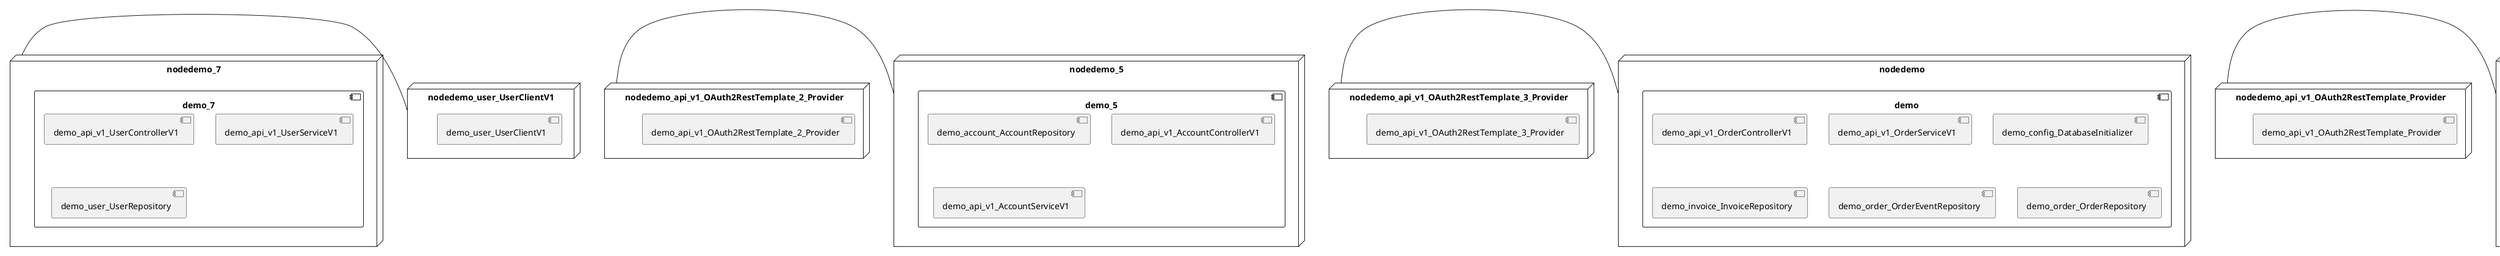 @startuml
skinparam fixCircleLabelOverlapping true
skinparam componentStyle uml2
node nodedemo {
component demo {
[demo_api_v1_OrderControllerV1] [[kbastani-spring-cloud-event-sourcing-example.system#_3aDl5EyHEe-BNf4IrKSECA]]
[demo_api_v1_OrderServiceV1] [[kbastani-spring-cloud-event-sourcing-example.system#_3aDl5EyHEe-BNf4IrKSECA]]
[demo_config_DatabaseInitializer] [[kbastani-spring-cloud-event-sourcing-example.system#_3aDl5EyHEe-BNf4IrKSECA]]
[demo_invoice_InvoiceRepository] [[kbastani-spring-cloud-event-sourcing-example.system#_3aDl5EyHEe-BNf4IrKSECA]]
[demo_order_OrderEventRepository] [[kbastani-spring-cloud-event-sourcing-example.system#_3aDl5EyHEe-BNf4IrKSECA]]
[demo_order_OrderRepository] [[kbastani-spring-cloud-event-sourcing-example.system#_3aDl5EyHEe-BNf4IrKSECA]]
}
}
node nodedemo_2 {
component demo_2 {
[DatabaseInitializer] [[kbastani-spring-cloud-event-sourcing-example.system#_3aDl5EyHEe-BNf4IrKSECA]]
}
}
node nodedemo_3 {
component demo_3 {
[demo_api_v1_ShoppingCartControllerV1] [[kbastani-spring-cloud-event-sourcing-example.system#_3aDl5EyHEe-BNf4IrKSECA]]
[demo_api_v1_ShoppingCartServiceV1] [[kbastani-spring-cloud-event-sourcing-example.system#_3aDl5EyHEe-BNf4IrKSECA]]
[demo_cart_CartEventRepository] [[kbastani-spring-cloud-event-sourcing-example.system#_3aDl5EyHEe-BNf4IrKSECA]]
}
}
node nodedemo_4 {
component demo_4 {
[demo_api_v1_CatalogControllerV1] [[kbastani-spring-cloud-event-sourcing-example.system#_3aDl5EyHEe-BNf4IrKSECA]]
[demo_api_v1_CatalogServiceV1] [[kbastani-spring-cloud-event-sourcing-example.system#_3aDl5EyHEe-BNf4IrKSECA]]
[demo_catalog_CatalogInfoRepository] [[kbastani-spring-cloud-event-sourcing-example.system#_3aDl5EyHEe-BNf4IrKSECA]]
}
}
node nodedemo_5 {
component demo_5 {
[demo_account_AccountRepository] [[kbastani-spring-cloud-event-sourcing-example.system#_3aDl5EyHEe-BNf4IrKSECA]]
[demo_api_v1_AccountControllerV1] [[kbastani-spring-cloud-event-sourcing-example.system#_3aDl5EyHEe-BNf4IrKSECA]]
[demo_api_v1_AccountServiceV1] [[kbastani-spring-cloud-event-sourcing-example.system#_3aDl5EyHEe-BNf4IrKSECA]]
}
}
node nodedemo_6 {
component demo_6 {
[demo_UserController] [[kbastani-spring-cloud-event-sourcing-example.system#_3aDl5EyHEe-BNf4IrKSECA]]
[demo_UserRepository] [[kbastani-spring-cloud-event-sourcing-example.system#_3aDl5EyHEe-BNf4IrKSECA]]
[demo_UserService] [[kbastani-spring-cloud-event-sourcing-example.system#_3aDl5EyHEe-BNf4IrKSECA]]
[demo_login_UserController] [[kbastani-spring-cloud-event-sourcing-example.system#_3aDl5EyHEe-BNf4IrKSECA]]
}
}
node nodedemo_7 {
component demo_7 {
[demo_api_v1_UserControllerV1] [[kbastani-spring-cloud-event-sourcing-example.system#_3aDl5EyHEe-BNf4IrKSECA]]
[demo_api_v1_UserServiceV1] [[kbastani-spring-cloud-event-sourcing-example.system#_3aDl5EyHEe-BNf4IrKSECA]]
[demo_user_UserRepository] [[kbastani-spring-cloud-event-sourcing-example.system#_3aDl5EyHEe-BNf4IrKSECA]]
}
}
node nodedemo_v1 {
component demo_v1 {
[demo_v1_InventoryControllerV1] [[kbastani-spring-cloud-event-sourcing-example.system#_3aDl5EyHEe-BNf4IrKSECA]]
[demo_v1_InventoryServiceV1] [[kbastani-spring-cloud-event-sourcing-example.system#_3aDl5EyHEe-BNf4IrKSECA]]
}
}
node nodedemo_api_v1_OAuth2RestTemplate_2_Provider {
[demo_api_v1_OAuth2RestTemplate_2_Provider] [[kbastani-spring-cloud-event-sourcing-example.system#_3aDl5EyHEe-BNf4IrKSECA]]
}
node nodedemo_api_v1_OAuth2RestTemplate_3_Provider {
[demo_api_v1_OAuth2RestTemplate_3_Provider] [[kbastani-spring-cloud-event-sourcing-example.system#_3aDl5EyHEe-BNf4IrKSECA]]
}
node nodedemo_api_v1_OAuth2RestTemplate_Provider {
[demo_api_v1_OAuth2RestTemplate_Provider] [[kbastani-spring-cloud-event-sourcing-example.system#_3aDl5EyHEe-BNf4IrKSECA]]
}
node nodedemo_api_v1_RestTemplate_2_Provider {
[demo_api_v1_RestTemplate_2_Provider] [[kbastani-spring-cloud-event-sourcing-example.system#_3aDl5EyHEe-BNf4IrKSECA]]
}
node nodedemo_api_v1_RestTemplate_Provider {
[demo_api_v1_RestTemplate_Provider] [[kbastani-spring-cloud-event-sourcing-example.system#_3aDl5EyHEe-BNf4IrKSECA]]
}
node nodedemo_inventory_InventoryRepository_Provider {
[demo_inventory_InventoryRepository_Provider] [[kbastani-spring-cloud-event-sourcing-example.system#_3aDl5EyHEe-BNf4IrKSECA]]
}
node nodedemo_login_AuthenticationManager_Provider {
[demo_login_AuthenticationManager_Provider] [[kbastani-spring-cloud-event-sourcing-example.system#_3aDl5EyHEe-BNf4IrKSECA]]
}
node nodedemo_login_ClientDetailsService_Provider {
[demo_login_ClientDetailsService_Provider] [[kbastani-spring-cloud-event-sourcing-example.system#_3aDl5EyHEe-BNf4IrKSECA]]
}
node nodedemo_login_HttpSessionSecurityContextRepository_Provider {
[demo_login_HttpSessionSecurityContextRepository_Provider] [[kbastani-spring-cloud-event-sourcing-example.system#_3aDl5EyHEe-BNf4IrKSECA]]
}
node nodedemo_login_LoginController {
[demo_login_LoginController] [[kbastani-spring-cloud-event-sourcing-example.system#_3aDl5EyHEe-BNf4IrKSECA]]
}
node nodedemo_product_ProductRepository_Provider {
[demo_product_ProductRepository_Provider] [[kbastani-spring-cloud-event-sourcing-example.system#_3aDl5EyHEe-BNf4IrKSECA]]
}
node nodedemo_user_UserClientV1 {
[demo_user_UserClientV1] [[kbastani-spring-cloud-event-sourcing-example.system#_3aDl5EyHEe-BNf4IrKSECA]]
}
node nodedemo_v1_Session_Provider {
[demo_v1_Session_Provider] [[kbastani-spring-cloud-event-sourcing-example.system#_3aDl5EyHEe-BNf4IrKSECA]]
}
[nodedemo_7] - [nodedemo_user_UserClientV1]
[nodedemo_api_v1_OAuth2RestTemplate_2_Provider] - [nodedemo_5]
[nodedemo_api_v1_OAuth2RestTemplate_3_Provider] - [nodedemo]
[nodedemo_api_v1_OAuth2RestTemplate_Provider] - [nodedemo_3]
[nodedemo_api_v1_RestTemplate_2_Provider] - [nodedemo_3]
[nodedemo_api_v1_RestTemplate_Provider] - [nodedemo_3]
[nodedemo_inventory_InventoryRepository_Provider] - [nodedemo_v1]
[nodedemo_login_AuthenticationManager_Provider] - [nodedemo_login_LoginController]
[nodedemo_login_ClientDetailsService_Provider] - [nodedemo_login_LoginController]
[nodedemo_login_HttpSessionSecurityContextRepository_Provider] - [nodedemo_login_LoginController]
[nodedemo_product_ProductRepository_Provider] - [nodedemo_v1]
[nodedemo_v1_Session_Provider] - [nodedemo_v1]

@enduml
